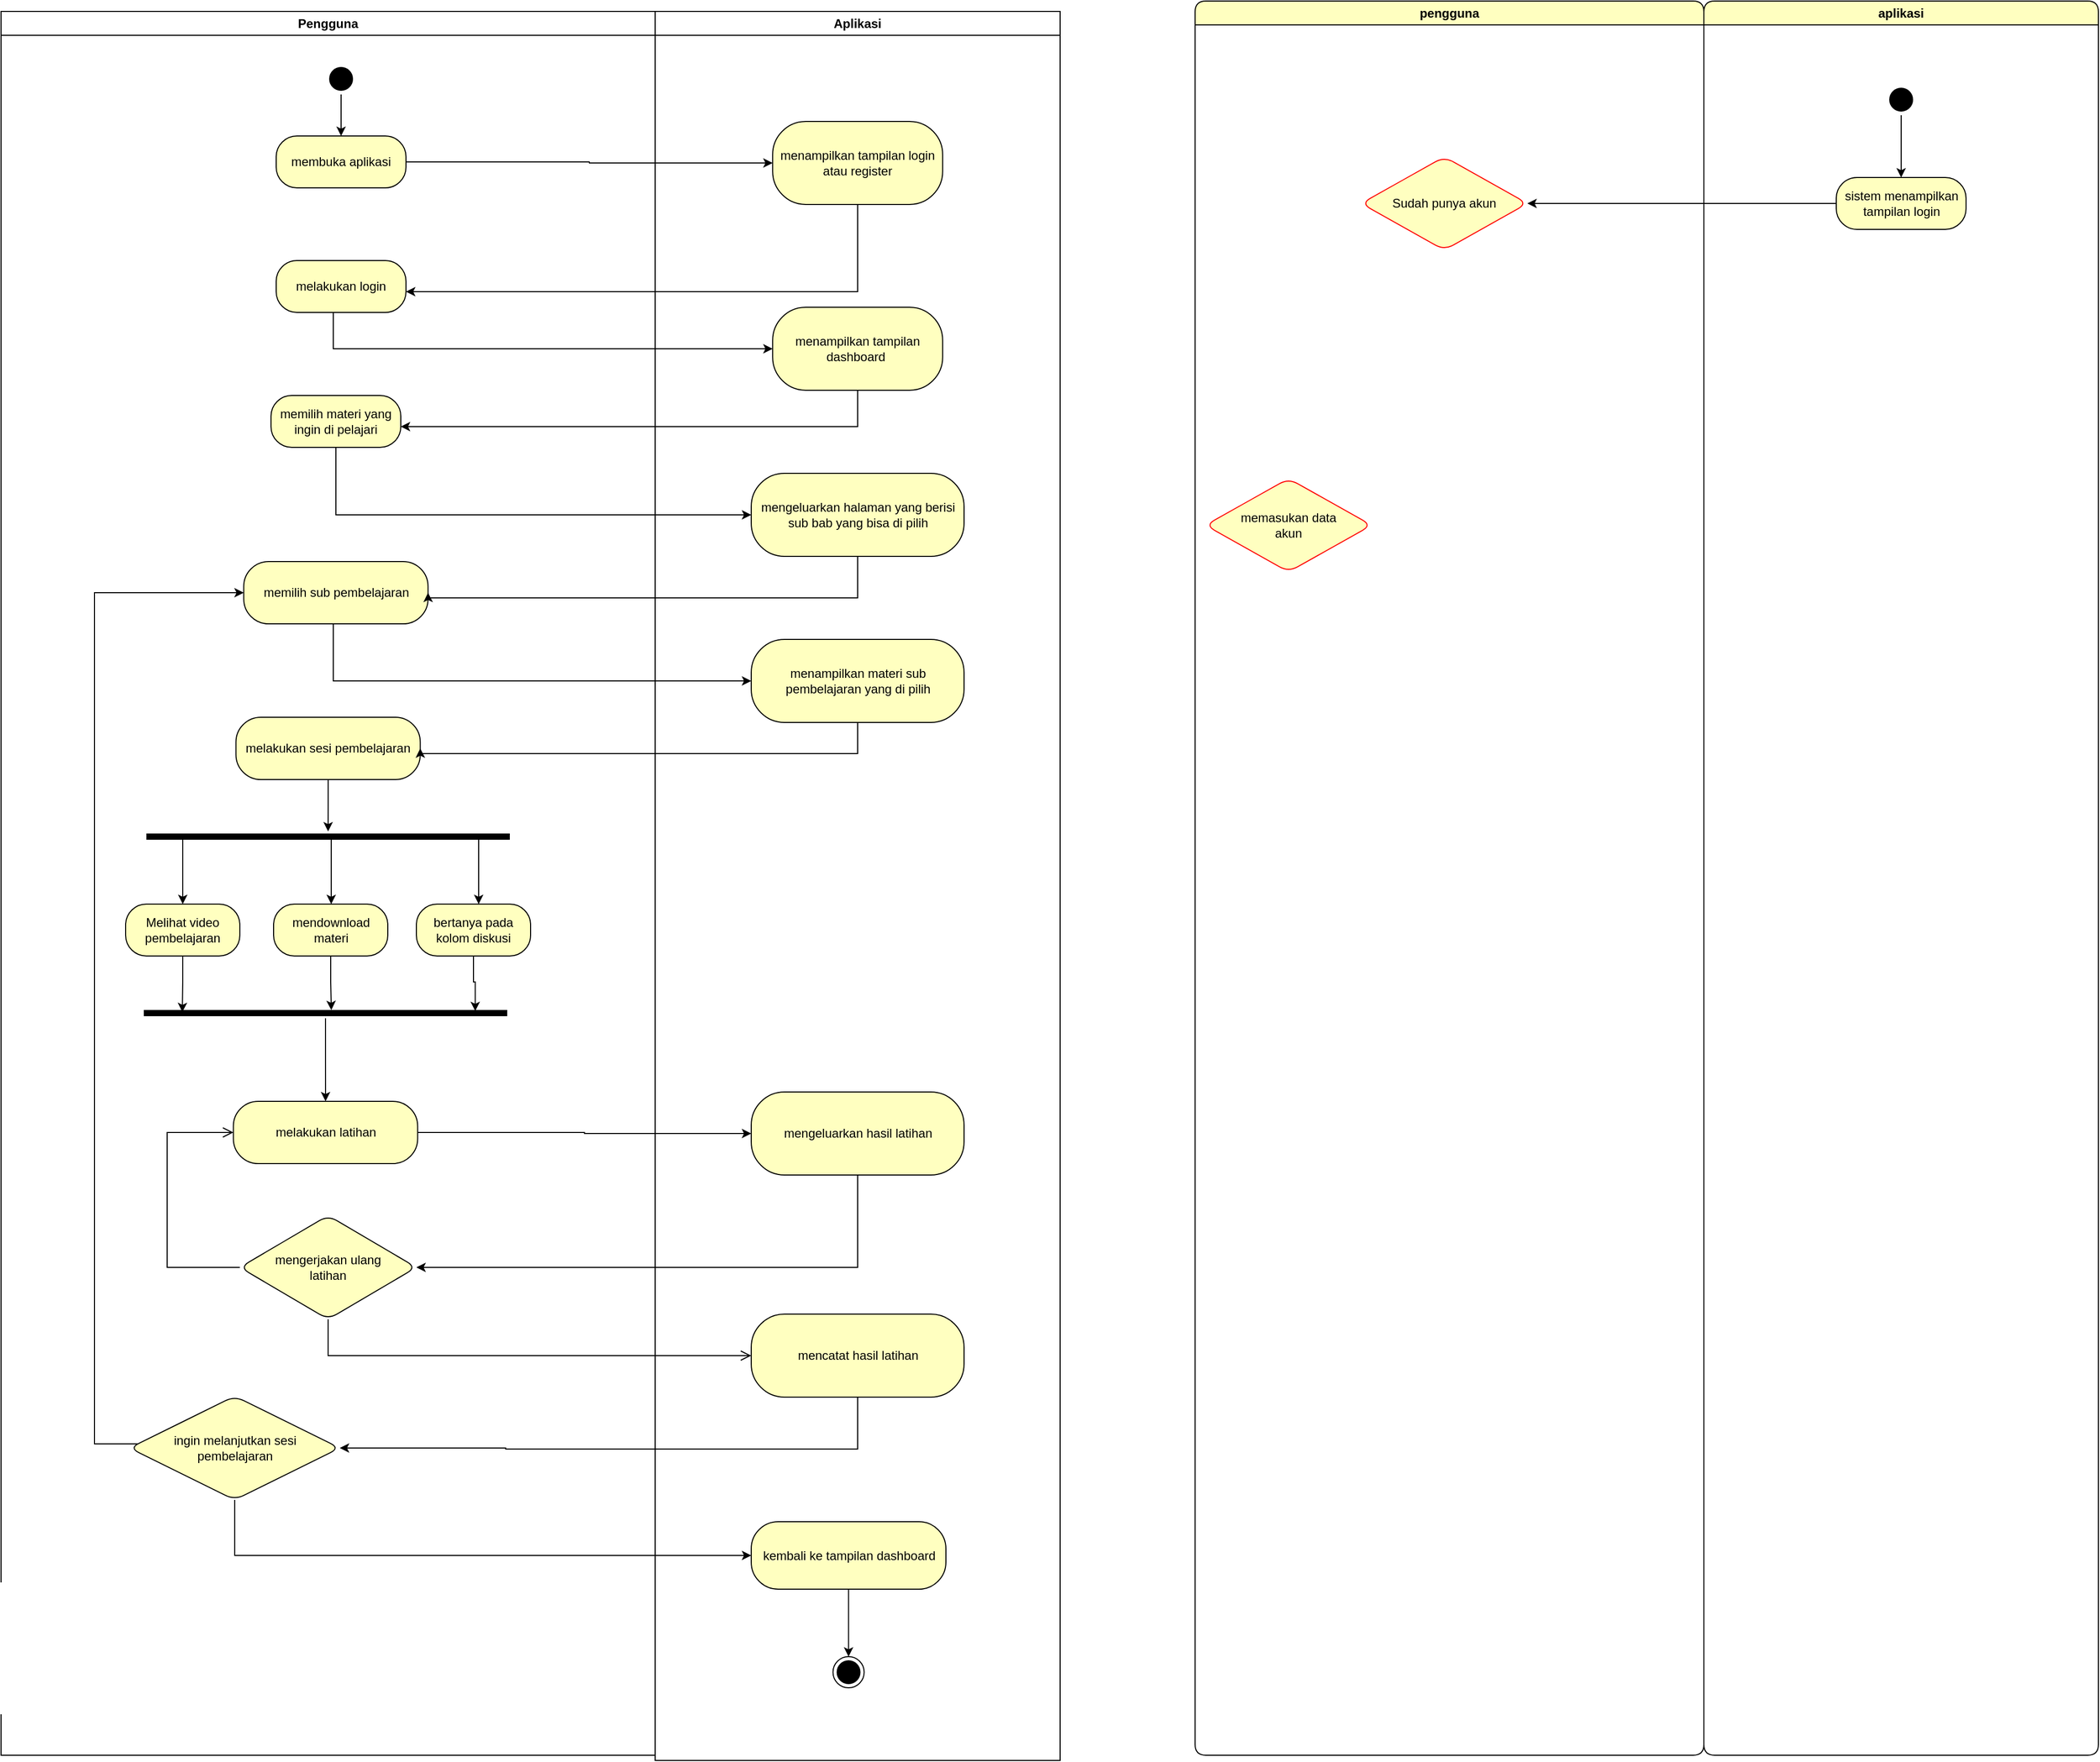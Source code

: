 <mxfile version="21.7.5" type="github">
  <diagram name="Page-1" id="AtOgCCNu4ATFYwR6jPVv">
    <mxGraphModel dx="1933" dy="505" grid="1" gridSize="10" guides="1" tooltips="1" connect="1" arrows="1" fold="1" page="1" pageScale="1" pageWidth="850" pageHeight="1100" math="0" shadow="0">
      <root>
        <mxCell id="0" />
        <mxCell id="1" parent="0" />
        <mxCell id="6CuHEQbezLdWH40OWd6Z-1" value="Pengguna" style="swimlane;whiteSpace=wrap;html=1;strokeColor=#000000;" vertex="1" parent="1">
          <mxGeometry x="-140" y="145" width="630" height="1680" as="geometry" />
        </mxCell>
        <mxCell id="6CuHEQbezLdWH40OWd6Z-73" style="edgeStyle=orthogonalEdgeStyle;rounded=0;orthogonalLoop=1;jettySize=auto;html=1;fontFamily=Helvetica;fontSize=12;fontColor=#000000;strokeColor=#000000;" edge="1" parent="6CuHEQbezLdWH40OWd6Z-1" source="6CuHEQbezLdWH40OWd6Z-5" target="6CuHEQbezLdWH40OWd6Z-7">
          <mxGeometry relative="1" as="geometry" />
        </mxCell>
        <mxCell id="6CuHEQbezLdWH40OWd6Z-5" value="" style="ellipse;html=1;shape=startState;fillColor=#000000;strokeColor=#000000;" vertex="1" parent="6CuHEQbezLdWH40OWd6Z-1">
          <mxGeometry x="312.5" y="50" width="30" height="30" as="geometry" />
        </mxCell>
        <mxCell id="6CuHEQbezLdWH40OWd6Z-7" value="membuka aplikasi" style="rounded=1;whiteSpace=wrap;html=1;arcSize=40;fontColor=#000000;fillColor=#ffffc0;strokeColor=#000000;" vertex="1" parent="6CuHEQbezLdWH40OWd6Z-1">
          <mxGeometry x="265" y="120" width="125" height="50" as="geometry" />
        </mxCell>
        <mxCell id="6CuHEQbezLdWH40OWd6Z-14" value="melakukan login" style="rounded=1;whiteSpace=wrap;html=1;arcSize=40;fontColor=#000000;fillColor=#ffffc0;strokeColor=#000000;" vertex="1" parent="6CuHEQbezLdWH40OWd6Z-1">
          <mxGeometry x="265" y="240" width="125" height="50" as="geometry" />
        </mxCell>
        <mxCell id="6CuHEQbezLdWH40OWd6Z-17" value="memilih materi yang ingin di pelajari" style="rounded=1;whiteSpace=wrap;html=1;arcSize=40;fontColor=#000000;fillColor=#ffffc0;strokeColor=#000000;" vertex="1" parent="6CuHEQbezLdWH40OWd6Z-1">
          <mxGeometry x="260" y="370" width="125" height="50" as="geometry" />
        </mxCell>
        <mxCell id="6CuHEQbezLdWH40OWd6Z-36" style="edgeStyle=orthogonalEdgeStyle;rounded=0;orthogonalLoop=1;jettySize=auto;html=1;fontFamily=Helvetica;fontSize=12;fontColor=#000000;strokeColor=#000000;" edge="1" parent="6CuHEQbezLdWH40OWd6Z-1" source="6CuHEQbezLdWH40OWd6Z-26" target="6CuHEQbezLdWH40OWd6Z-32">
          <mxGeometry relative="1" as="geometry" />
        </mxCell>
        <mxCell id="6CuHEQbezLdWH40OWd6Z-26" value="melakukan sesi pembelajaran" style="rounded=1;whiteSpace=wrap;html=1;arcSize=40;fontColor=#000000;fillColor=#ffffc0;strokeColor=#000000;" vertex="1" parent="6CuHEQbezLdWH40OWd6Z-1">
          <mxGeometry x="226.25" y="680" width="177.5" height="60" as="geometry" />
        </mxCell>
        <mxCell id="6CuHEQbezLdWH40OWd6Z-44" style="edgeStyle=orthogonalEdgeStyle;rounded=0;orthogonalLoop=1;jettySize=auto;html=1;exitX=0;exitY=0.5;exitDx=0;exitDy=0;exitPerimeter=0;entryX=0.5;entryY=0;entryDx=0;entryDy=0;fontFamily=Helvetica;fontSize=12;fontColor=#000000;strokeColor=#000000;" edge="1" parent="6CuHEQbezLdWH40OWd6Z-1" source="6CuHEQbezLdWH40OWd6Z-32" target="6CuHEQbezLdWH40OWd6Z-39">
          <mxGeometry relative="1" as="geometry">
            <Array as="points">
              <mxPoint x="175" y="795" />
            </Array>
          </mxGeometry>
        </mxCell>
        <mxCell id="6CuHEQbezLdWH40OWd6Z-45" style="edgeStyle=orthogonalEdgeStyle;rounded=0;orthogonalLoop=1;jettySize=auto;html=1;exitX=0.25;exitY=0.5;exitDx=0;exitDy=0;exitPerimeter=0;entryX=0.5;entryY=0;entryDx=0;entryDy=0;fontFamily=Helvetica;fontSize=12;fontColor=#000000;strokeColor=#000000;" edge="1" parent="6CuHEQbezLdWH40OWd6Z-1" source="6CuHEQbezLdWH40OWd6Z-32" target="6CuHEQbezLdWH40OWd6Z-42">
          <mxGeometry relative="1" as="geometry">
            <Array as="points">
              <mxPoint x="318" y="795" />
              <mxPoint x="318" y="860" />
            </Array>
          </mxGeometry>
        </mxCell>
        <mxCell id="6CuHEQbezLdWH40OWd6Z-46" style="edgeStyle=orthogonalEdgeStyle;rounded=0;orthogonalLoop=1;jettySize=auto;html=1;exitX=0.75;exitY=0.5;exitDx=0;exitDy=0;exitPerimeter=0;fontFamily=Helvetica;fontSize=12;fontColor=#000000;strokeColor=#000000;" edge="1" parent="6CuHEQbezLdWH40OWd6Z-1" source="6CuHEQbezLdWH40OWd6Z-32" target="6CuHEQbezLdWH40OWd6Z-43">
          <mxGeometry relative="1" as="geometry">
            <Array as="points">
              <mxPoint x="460" y="795" />
            </Array>
          </mxGeometry>
        </mxCell>
        <mxCell id="6CuHEQbezLdWH40OWd6Z-32" value="" style="shape=line;html=1;strokeWidth=6;strokeColor=#000000;rounded=1;fontFamily=Helvetica;fontSize=12;fontColor=#000000;fillColor=#ffffc0;" vertex="1" parent="6CuHEQbezLdWH40OWd6Z-1">
          <mxGeometry x="140" y="790" width="350" height="10" as="geometry" />
        </mxCell>
        <mxCell id="6CuHEQbezLdWH40OWd6Z-48" style="edgeStyle=orthogonalEdgeStyle;rounded=0;orthogonalLoop=1;jettySize=auto;html=1;entryX=0.106;entryY=0.404;entryDx=0;entryDy=0;entryPerimeter=0;fontFamily=Helvetica;fontSize=12;fontColor=#000000;strokeColor=#000000;" edge="1" parent="6CuHEQbezLdWH40OWd6Z-1" source="6CuHEQbezLdWH40OWd6Z-39" target="6CuHEQbezLdWH40OWd6Z-47">
          <mxGeometry relative="1" as="geometry">
            <Array as="points" />
          </mxGeometry>
        </mxCell>
        <mxCell id="6CuHEQbezLdWH40OWd6Z-39" value="Melihat video pembelajaran" style="rounded=1;whiteSpace=wrap;html=1;arcSize=40;fontColor=#000000;fillColor=#ffffc0;strokeColor=#000000;" vertex="1" parent="6CuHEQbezLdWH40OWd6Z-1">
          <mxGeometry x="120" y="860" width="110" height="50" as="geometry" />
        </mxCell>
        <mxCell id="6CuHEQbezLdWH40OWd6Z-49" style="edgeStyle=orthogonalEdgeStyle;rounded=0;orthogonalLoop=1;jettySize=auto;html=1;entryX=0.516;entryY=0.208;entryDx=0;entryDy=0;entryPerimeter=0;fontFamily=Helvetica;fontSize=12;fontColor=#000000;strokeColor=#000000;" edge="1" parent="6CuHEQbezLdWH40OWd6Z-1" source="6CuHEQbezLdWH40OWd6Z-42" target="6CuHEQbezLdWH40OWd6Z-47">
          <mxGeometry relative="1" as="geometry" />
        </mxCell>
        <mxCell id="6CuHEQbezLdWH40OWd6Z-42" value="mendownload materi" style="rounded=1;whiteSpace=wrap;html=1;arcSize=40;fontColor=#000000;fillColor=#ffffc0;strokeColor=#000000;" vertex="1" parent="6CuHEQbezLdWH40OWd6Z-1">
          <mxGeometry x="262.5" y="860" width="110" height="50" as="geometry" />
        </mxCell>
        <mxCell id="6CuHEQbezLdWH40OWd6Z-50" style="edgeStyle=orthogonalEdgeStyle;rounded=0;orthogonalLoop=1;jettySize=auto;html=1;entryX=0.912;entryY=0.306;entryDx=0;entryDy=0;entryPerimeter=0;fontFamily=Helvetica;fontSize=12;fontColor=#000000;strokeColor=#000000;" edge="1" parent="6CuHEQbezLdWH40OWd6Z-1" source="6CuHEQbezLdWH40OWd6Z-43" target="6CuHEQbezLdWH40OWd6Z-47">
          <mxGeometry relative="1" as="geometry" />
        </mxCell>
        <mxCell id="6CuHEQbezLdWH40OWd6Z-43" value="bertanya pada kolom diskusi" style="rounded=1;whiteSpace=wrap;html=1;arcSize=40;fontColor=#000000;fillColor=#ffffc0;strokeColor=#000000;" vertex="1" parent="6CuHEQbezLdWH40OWd6Z-1">
          <mxGeometry x="400" y="860" width="110" height="50" as="geometry" />
        </mxCell>
        <mxCell id="6CuHEQbezLdWH40OWd6Z-52" style="edgeStyle=orthogonalEdgeStyle;rounded=0;orthogonalLoop=1;jettySize=auto;html=1;fontFamily=Helvetica;fontSize=12;fontColor=#000000;strokeColor=#000000;" edge="1" parent="6CuHEQbezLdWH40OWd6Z-1" source="6CuHEQbezLdWH40OWd6Z-47" target="6CuHEQbezLdWH40OWd6Z-51">
          <mxGeometry relative="1" as="geometry" />
        </mxCell>
        <mxCell id="6CuHEQbezLdWH40OWd6Z-47" value="" style="shape=line;html=1;strokeWidth=6;strokeColor=#000000;rounded=1;fontFamily=Helvetica;fontSize=12;fontColor=#000000;fillColor=#ffffc0;" vertex="1" parent="6CuHEQbezLdWH40OWd6Z-1">
          <mxGeometry x="137.5" y="960" width="350" height="10" as="geometry" />
        </mxCell>
        <mxCell id="6CuHEQbezLdWH40OWd6Z-51" value="melakukan latihan" style="rounded=1;whiteSpace=wrap;html=1;arcSize=40;fontColor=#000000;fillColor=#ffffc0;strokeColor=#000000;" vertex="1" parent="6CuHEQbezLdWH40OWd6Z-1">
          <mxGeometry x="223.75" y="1050" width="177.5" height="60" as="geometry" />
        </mxCell>
        <mxCell id="6CuHEQbezLdWH40OWd6Z-56" value="mengerjakan ulang&lt;br&gt;latihan" style="rhombus;whiteSpace=wrap;html=1;fontColor=#000000;fillColor=#ffffc0;strokeColor=#000000;rounded=1;fontFamily=Helvetica;fontSize=12;" vertex="1" parent="6CuHEQbezLdWH40OWd6Z-1">
          <mxGeometry x="230" y="1160" width="170" height="100" as="geometry" />
        </mxCell>
        <mxCell id="6CuHEQbezLdWH40OWd6Z-58" value="" style="edgeStyle=orthogonalEdgeStyle;html=1;align=left;verticalAlign=top;endArrow=open;endSize=8;strokeColor=#000000;rounded=0;fontFamily=Helvetica;fontSize=12;fontColor=#000000;exitX=0;exitY=0.5;exitDx=0;exitDy=0;entryX=0;entryY=0.5;entryDx=0;entryDy=0;" edge="1" source="6CuHEQbezLdWH40OWd6Z-56" parent="6CuHEQbezLdWH40OWd6Z-1" target="6CuHEQbezLdWH40OWd6Z-51">
          <mxGeometry x="-1" relative="1" as="geometry">
            <mxPoint x="130" y="1080" as="targetPoint" />
            <Array as="points">
              <mxPoint x="160" y="1210" />
              <mxPoint x="160" y="1080" />
            </Array>
          </mxGeometry>
        </mxCell>
        <mxCell id="6CuHEQbezLdWH40OWd6Z-61" value="memilih sub pembelajaran" style="rounded=1;whiteSpace=wrap;html=1;arcSize=40;fontColor=#000000;fillColor=#ffffc0;strokeColor=#000000;" vertex="1" parent="6CuHEQbezLdWH40OWd6Z-1">
          <mxGeometry x="233.75" y="530" width="177.5" height="60" as="geometry" />
        </mxCell>
        <mxCell id="6CuHEQbezLdWH40OWd6Z-70" style="edgeStyle=orthogonalEdgeStyle;rounded=0;orthogonalLoop=1;jettySize=auto;html=1;entryX=0;entryY=0.5;entryDx=0;entryDy=0;fontFamily=Helvetica;fontSize=12;fontColor=#000000;strokeColor=#000000;" edge="1" parent="6CuHEQbezLdWH40OWd6Z-1" source="6CuHEQbezLdWH40OWd6Z-66" target="6CuHEQbezLdWH40OWd6Z-61">
          <mxGeometry relative="1" as="geometry">
            <Array as="points">
              <mxPoint x="90" y="1380" />
              <mxPoint x="90" y="560" />
            </Array>
          </mxGeometry>
        </mxCell>
        <mxCell id="6CuHEQbezLdWH40OWd6Z-66" value="ingin melanjutkan sesi &lt;br&gt;pembelajaran" style="rhombus;whiteSpace=wrap;html=1;fontColor=#000000;fillColor=#ffffc0;strokeColor=#000000;rounded=1;fontFamily=Helvetica;fontSize=12;" vertex="1" parent="6CuHEQbezLdWH40OWd6Z-1">
          <mxGeometry x="123.75" y="1334" width="202.5" height="100" as="geometry" />
        </mxCell>
        <mxCell id="6CuHEQbezLdWH40OWd6Z-4" value="Aplikasi" style="swimlane;whiteSpace=wrap;html=1;strokeColor=#000000;" vertex="1" parent="1">
          <mxGeometry x="490" y="145" width="390" height="1685" as="geometry" />
        </mxCell>
        <mxCell id="6CuHEQbezLdWH40OWd6Z-13" value="menampilkan tampilan login atau register" style="rounded=1;whiteSpace=wrap;html=1;arcSize=40;fontColor=#000000;fillColor=#ffffc0;strokeColor=#000000;" vertex="1" parent="6CuHEQbezLdWH40OWd6Z-4">
          <mxGeometry x="113.13" y="106" width="163.75" height="80" as="geometry" />
        </mxCell>
        <mxCell id="6CuHEQbezLdWH40OWd6Z-15" value="menampilkan tampilan dashboard&amp;nbsp;" style="rounded=1;whiteSpace=wrap;html=1;arcSize=40;fontColor=#000000;fillColor=#ffffc0;strokeColor=#000000;" vertex="1" parent="6CuHEQbezLdWH40OWd6Z-4">
          <mxGeometry x="113.13" y="285" width="163.75" height="80" as="geometry" />
        </mxCell>
        <mxCell id="6CuHEQbezLdWH40OWd6Z-21" value="mengeluarkan halaman yang berisi&lt;br&gt;sub bab yang bisa di pilih" style="rounded=1;whiteSpace=wrap;html=1;arcSize=40;fontColor=#000000;fillColor=#ffffc0;strokeColor=#000000;" vertex="1" parent="6CuHEQbezLdWH40OWd6Z-4">
          <mxGeometry x="92.51" y="445" width="204.99" height="80" as="geometry" />
        </mxCell>
        <mxCell id="6CuHEQbezLdWH40OWd6Z-53" value="mengeluarkan hasil latihan" style="rounded=1;whiteSpace=wrap;html=1;arcSize=40;fontColor=#000000;fillColor=#ffffc0;strokeColor=#000000;" vertex="1" parent="6CuHEQbezLdWH40OWd6Z-4">
          <mxGeometry x="92.5" y="1041" width="204.99" height="80" as="geometry" />
        </mxCell>
        <mxCell id="6CuHEQbezLdWH40OWd6Z-60" value="mencatat hasil latihan" style="rounded=1;whiteSpace=wrap;html=1;arcSize=40;fontColor=#000000;fillColor=#ffffc0;strokeColor=#000000;" vertex="1" parent="6CuHEQbezLdWH40OWd6Z-4">
          <mxGeometry x="92.5" y="1255" width="204.99" height="80" as="geometry" />
        </mxCell>
        <mxCell id="6CuHEQbezLdWH40OWd6Z-63" value="menampilkan materi sub&lt;br&gt;pembelajaran yang di pilih" style="rounded=1;whiteSpace=wrap;html=1;arcSize=40;fontColor=#000000;fillColor=#ffffc0;strokeColor=#000000;" vertex="1" parent="6CuHEQbezLdWH40OWd6Z-4">
          <mxGeometry x="92.5" y="605" width="204.99" height="80" as="geometry" />
        </mxCell>
        <mxCell id="6CuHEQbezLdWH40OWd6Z-72" style="edgeStyle=orthogonalEdgeStyle;rounded=0;orthogonalLoop=1;jettySize=auto;html=1;fontFamily=Helvetica;fontSize=12;fontColor=#000000;strokeColor=#000000;" edge="1" parent="6CuHEQbezLdWH40OWd6Z-4" source="6CuHEQbezLdWH40OWd6Z-68" target="6CuHEQbezLdWH40OWd6Z-71">
          <mxGeometry relative="1" as="geometry" />
        </mxCell>
        <mxCell id="6CuHEQbezLdWH40OWd6Z-68" value="kembali ke tampilan dashboard" style="rounded=1;whiteSpace=wrap;html=1;arcSize=40;fontColor=#000000;fillColor=#ffffc0;strokeColor=#000000;" vertex="1" parent="6CuHEQbezLdWH40OWd6Z-4">
          <mxGeometry x="92.5" y="1455" width="187.5" height="65" as="geometry" />
        </mxCell>
        <mxCell id="6CuHEQbezLdWH40OWd6Z-71" value="" style="ellipse;html=1;shape=endState;fillColor=#000000;strokeColor=#000000;rounded=1;fontFamily=Helvetica;fontSize=12;fontColor=#000000;" vertex="1" parent="6CuHEQbezLdWH40OWd6Z-4">
          <mxGeometry x="171.25" y="1585" width="30" height="30" as="geometry" />
        </mxCell>
        <mxCell id="6CuHEQbezLdWH40OWd6Z-18" style="edgeStyle=orthogonalEdgeStyle;rounded=0;orthogonalLoop=1;jettySize=auto;html=1;entryX=0;entryY=0.5;entryDx=0;entryDy=0;strokeColor=#000000;" edge="1" parent="1" source="6CuHEQbezLdWH40OWd6Z-7" target="6CuHEQbezLdWH40OWd6Z-13">
          <mxGeometry relative="1" as="geometry" />
        </mxCell>
        <mxCell id="6CuHEQbezLdWH40OWd6Z-19" style="edgeStyle=orthogonalEdgeStyle;rounded=0;orthogonalLoop=1;jettySize=auto;html=1;strokeColor=#000000;" edge="1" parent="1" source="6CuHEQbezLdWH40OWd6Z-13">
          <mxGeometry relative="1" as="geometry">
            <mxPoint x="250" y="415" as="targetPoint" />
            <Array as="points">
              <mxPoint x="685" y="415" />
            </Array>
          </mxGeometry>
        </mxCell>
        <mxCell id="6CuHEQbezLdWH40OWd6Z-20" style="edgeStyle=orthogonalEdgeStyle;rounded=0;orthogonalLoop=1;jettySize=auto;html=1;entryX=0;entryY=0.5;entryDx=0;entryDy=0;strokeColor=#000000;" edge="1" parent="1" source="6CuHEQbezLdWH40OWd6Z-14" target="6CuHEQbezLdWH40OWd6Z-15">
          <mxGeometry relative="1" as="geometry">
            <Array as="points">
              <mxPoint x="180" y="470" />
            </Array>
          </mxGeometry>
        </mxCell>
        <mxCell id="6CuHEQbezLdWH40OWd6Z-22" style="edgeStyle=orthogonalEdgeStyle;rounded=0;orthogonalLoop=1;jettySize=auto;html=1;fontFamily=Helvetica;fontSize=12;fontColor=#000000;exitX=0.5;exitY=1;exitDx=0;exitDy=0;entryX=0;entryY=0.5;entryDx=0;entryDy=0;strokeColor=#000000;" edge="1" parent="1" source="6CuHEQbezLdWH40OWd6Z-17" target="6CuHEQbezLdWH40OWd6Z-21">
          <mxGeometry relative="1" as="geometry" />
        </mxCell>
        <mxCell id="6CuHEQbezLdWH40OWd6Z-24" style="edgeStyle=orthogonalEdgeStyle;rounded=0;orthogonalLoop=1;jettySize=auto;html=1;fontFamily=Helvetica;fontSize=12;fontColor=#000000;strokeColor=#000000;" edge="1" parent="1" source="6CuHEQbezLdWH40OWd6Z-15" target="6CuHEQbezLdWH40OWd6Z-17">
          <mxGeometry relative="1" as="geometry">
            <Array as="points">
              <mxPoint x="685" y="545" />
            </Array>
          </mxGeometry>
        </mxCell>
        <mxCell id="6CuHEQbezLdWH40OWd6Z-27" style="edgeStyle=orthogonalEdgeStyle;rounded=0;orthogonalLoop=1;jettySize=auto;html=1;fontFamily=Helvetica;fontSize=12;fontColor=#000000;entryX=1;entryY=0.5;entryDx=0;entryDy=0;strokeColor=#000000;" edge="1" parent="1" source="6CuHEQbezLdWH40OWd6Z-21" target="6CuHEQbezLdWH40OWd6Z-61">
          <mxGeometry relative="1" as="geometry">
            <mxPoint x="380" y="730" as="targetPoint" />
            <Array as="points">
              <mxPoint x="685" y="710" />
            </Array>
          </mxGeometry>
        </mxCell>
        <mxCell id="6CuHEQbezLdWH40OWd6Z-55" style="edgeStyle=orthogonalEdgeStyle;rounded=0;orthogonalLoop=1;jettySize=auto;html=1;entryX=0;entryY=0.5;entryDx=0;entryDy=0;fontFamily=Helvetica;fontSize=12;fontColor=#000000;strokeColor=#000000;" edge="1" parent="1" source="6CuHEQbezLdWH40OWd6Z-51" target="6CuHEQbezLdWH40OWd6Z-53">
          <mxGeometry relative="1" as="geometry" />
        </mxCell>
        <mxCell id="6CuHEQbezLdWH40OWd6Z-59" style="edgeStyle=orthogonalEdgeStyle;rounded=0;orthogonalLoop=1;jettySize=auto;html=1;fontFamily=Helvetica;fontSize=12;fontColor=#000000;entryX=1;entryY=0.5;entryDx=0;entryDy=0;strokeColor=#000000;" edge="1" parent="1" source="6CuHEQbezLdWH40OWd6Z-53" target="6CuHEQbezLdWH40OWd6Z-56">
          <mxGeometry relative="1" as="geometry">
            <mxPoint x="685.005" y="1260" as="targetPoint" />
            <Array as="points">
              <mxPoint x="685" y="1240" />
            </Array>
          </mxGeometry>
        </mxCell>
        <mxCell id="6CuHEQbezLdWH40OWd6Z-57" value="" style="edgeStyle=orthogonalEdgeStyle;html=1;align=left;verticalAlign=bottom;endArrow=open;endSize=8;strokeColor=#000000;rounded=0;fontFamily=Helvetica;fontSize=12;fontColor=#000000;exitX=0.5;exitY=1;exitDx=0;exitDy=0;entryX=0;entryY=0.5;entryDx=0;entryDy=0;" edge="1" source="6CuHEQbezLdWH40OWd6Z-56" parent="1" target="6CuHEQbezLdWH40OWd6Z-60">
          <mxGeometry x="-1" relative="1" as="geometry">
            <mxPoint x="570" y="1310" as="targetPoint" />
            <Array as="points">
              <mxPoint x="175" y="1440" />
            </Array>
          </mxGeometry>
        </mxCell>
        <mxCell id="6CuHEQbezLdWH40OWd6Z-64" style="edgeStyle=orthogonalEdgeStyle;rounded=0;orthogonalLoop=1;jettySize=auto;html=1;entryX=0;entryY=0.5;entryDx=0;entryDy=0;fontFamily=Helvetica;fontSize=12;fontColor=#000000;strokeColor=#000000;" edge="1" parent="1" source="6CuHEQbezLdWH40OWd6Z-61" target="6CuHEQbezLdWH40OWd6Z-63">
          <mxGeometry relative="1" as="geometry">
            <Array as="points">
              <mxPoint x="180" y="790" />
            </Array>
          </mxGeometry>
        </mxCell>
        <mxCell id="6CuHEQbezLdWH40OWd6Z-65" style="edgeStyle=orthogonalEdgeStyle;rounded=0;orthogonalLoop=1;jettySize=auto;html=1;fontFamily=Helvetica;fontSize=12;fontColor=#000000;entryX=1;entryY=0.5;entryDx=0;entryDy=0;strokeColor=#000000;" edge="1" parent="1" source="6CuHEQbezLdWH40OWd6Z-63" target="6CuHEQbezLdWH40OWd6Z-26">
          <mxGeometry relative="1" as="geometry">
            <mxPoint x="341" y="860" as="targetPoint" />
            <Array as="points">
              <mxPoint x="685" y="860" />
            </Array>
          </mxGeometry>
        </mxCell>
        <mxCell id="6CuHEQbezLdWH40OWd6Z-67" style="edgeStyle=orthogonalEdgeStyle;rounded=0;orthogonalLoop=1;jettySize=auto;html=1;entryX=1;entryY=0.5;entryDx=0;entryDy=0;fontFamily=Helvetica;fontSize=12;fontColor=#000000;strokeColor=#000000;" edge="1" parent="1" source="6CuHEQbezLdWH40OWd6Z-60" target="6CuHEQbezLdWH40OWd6Z-66">
          <mxGeometry relative="1" as="geometry">
            <Array as="points">
              <mxPoint x="685" y="1530" />
              <mxPoint x="346" y="1530" />
            </Array>
          </mxGeometry>
        </mxCell>
        <mxCell id="6CuHEQbezLdWH40OWd6Z-69" style="edgeStyle=orthogonalEdgeStyle;rounded=0;orthogonalLoop=1;jettySize=auto;html=1;entryX=0;entryY=0.5;entryDx=0;entryDy=0;fontFamily=Helvetica;fontSize=12;fontColor=#000000;strokeColor=#000000;" edge="1" parent="1" source="6CuHEQbezLdWH40OWd6Z-66" target="6CuHEQbezLdWH40OWd6Z-68">
          <mxGeometry relative="1" as="geometry">
            <Array as="points">
              <mxPoint x="85" y="1633" />
            </Array>
          </mxGeometry>
        </mxCell>
        <mxCell id="6CuHEQbezLdWH40OWd6Z-101" value="pengguna" style="swimlane;whiteSpace=wrap;html=1;rounded=1;strokeColor=#000000;fontFamily=Helvetica;fontSize=12;fontColor=#000000;fillColor=#ffffc0;" vertex="1" parent="1">
          <mxGeometry x="1010" y="135" width="490" height="1690" as="geometry" />
        </mxCell>
        <mxCell id="6CuHEQbezLdWH40OWd6Z-114" value="Sudah punya akun" style="rhombus;whiteSpace=wrap;html=1;fontColor=#000000;fillColor=#ffffc0;strokeColor=#ff0000;rounded=1;fontFamily=Helvetica;fontSize=12;" vertex="1" parent="6CuHEQbezLdWH40OWd6Z-101">
          <mxGeometry x="160" y="150" width="160" height="90" as="geometry" />
        </mxCell>
        <mxCell id="6CuHEQbezLdWH40OWd6Z-120" value="memasukan data &lt;br&gt;akun" style="rhombus;whiteSpace=wrap;html=1;fontColor=#000000;fillColor=#ffffc0;strokeColor=#ff0000;rounded=1;fontFamily=Helvetica;fontSize=12;" vertex="1" parent="6CuHEQbezLdWH40OWd6Z-101">
          <mxGeometry x="10" y="460" width="160" height="90" as="geometry" />
        </mxCell>
        <mxCell id="6CuHEQbezLdWH40OWd6Z-103" value="aplikasi" style="swimlane;whiteSpace=wrap;html=1;rounded=1;strokeColor=#000000;fontFamily=Helvetica;fontSize=12;fontColor=#000000;fillColor=#ffffc0;" vertex="1" parent="1">
          <mxGeometry x="1500" y="135" width="380" height="1690" as="geometry" />
        </mxCell>
        <mxCell id="6CuHEQbezLdWH40OWd6Z-105" value="sistem menampilkan tampilan login" style="rounded=1;whiteSpace=wrap;html=1;arcSize=40;fontColor=#000000;fillColor=#ffffc0;strokeColor=#000000;" vertex="1" parent="6CuHEQbezLdWH40OWd6Z-103">
          <mxGeometry x="127.5" y="170" width="125" height="50" as="geometry" />
        </mxCell>
        <mxCell id="6CuHEQbezLdWH40OWd6Z-108" style="edgeStyle=orthogonalEdgeStyle;rounded=0;orthogonalLoop=1;jettySize=auto;html=1;fontFamily=Helvetica;fontSize=12;fontColor=#000000;strokeColor=#000000;" edge="1" parent="6CuHEQbezLdWH40OWd6Z-103" source="6CuHEQbezLdWH40OWd6Z-107" target="6CuHEQbezLdWH40OWd6Z-105">
          <mxGeometry relative="1" as="geometry" />
        </mxCell>
        <mxCell id="6CuHEQbezLdWH40OWd6Z-107" value="" style="ellipse;html=1;shape=startState;fillColor=#000000;strokeColor=#000000;" vertex="1" parent="6CuHEQbezLdWH40OWd6Z-103">
          <mxGeometry x="175" y="80" width="30" height="30" as="geometry" />
        </mxCell>
        <mxCell id="6CuHEQbezLdWH40OWd6Z-117" style="edgeStyle=orthogonalEdgeStyle;rounded=0;orthogonalLoop=1;jettySize=auto;html=1;fontFamily=Helvetica;fontSize=12;fontColor=#000000;" edge="1" parent="1" source="6CuHEQbezLdWH40OWd6Z-105" target="6CuHEQbezLdWH40OWd6Z-114">
          <mxGeometry relative="1" as="geometry">
            <Array as="points" />
          </mxGeometry>
        </mxCell>
      </root>
    </mxGraphModel>
  </diagram>
</mxfile>
